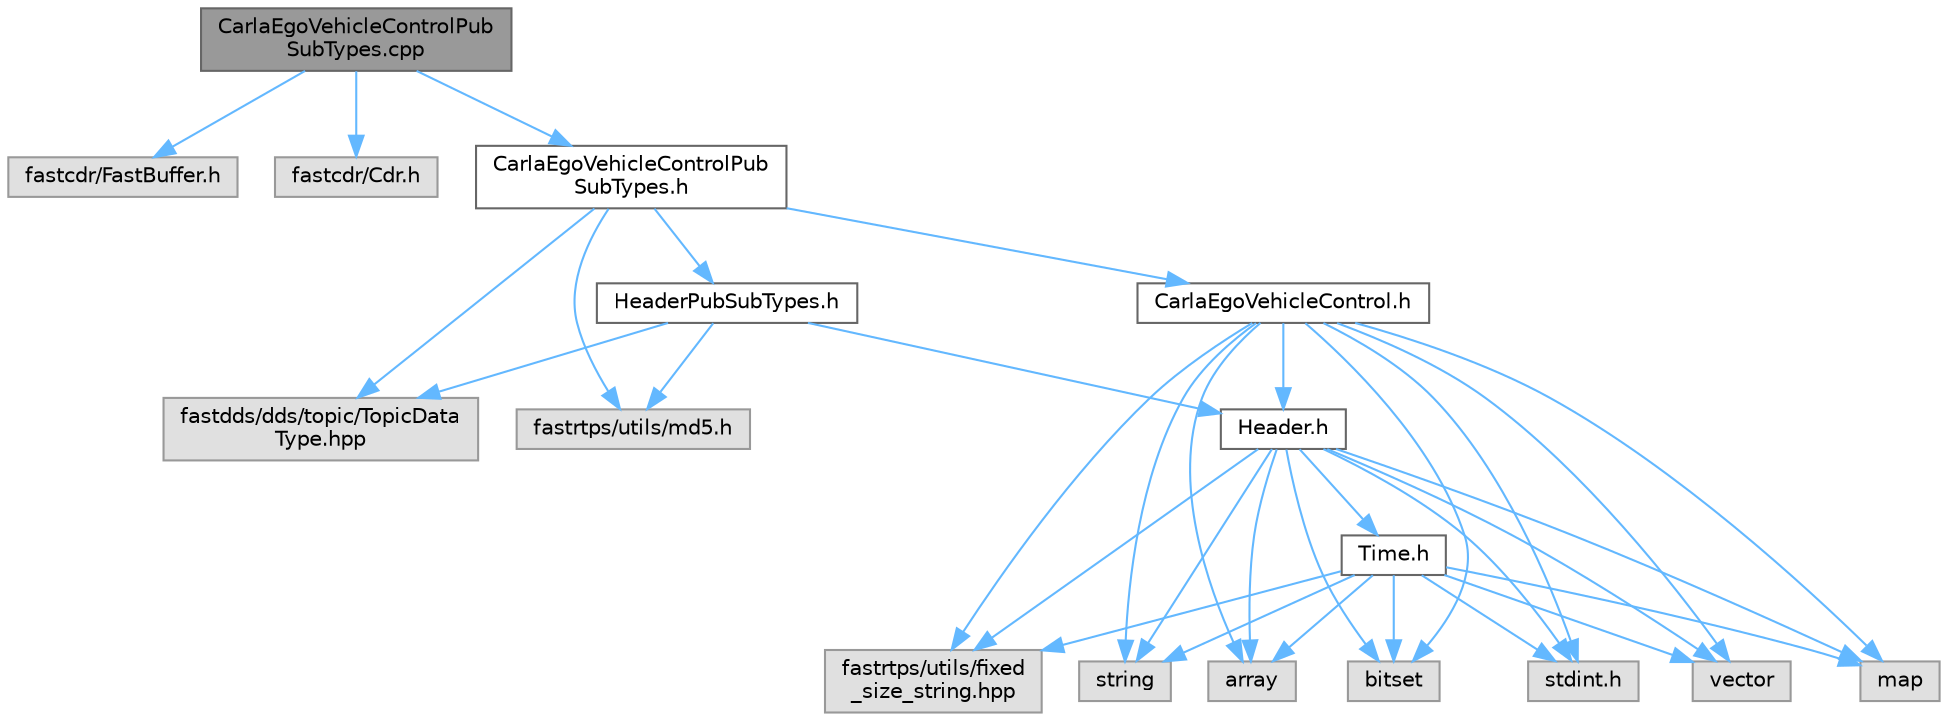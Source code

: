 digraph "CarlaEgoVehicleControlPubSubTypes.cpp"
{
 // INTERACTIVE_SVG=YES
 // LATEX_PDF_SIZE
  bgcolor="transparent";
  edge [fontname=Helvetica,fontsize=10,labelfontname=Helvetica,labelfontsize=10];
  node [fontname=Helvetica,fontsize=10,shape=box,height=0.2,width=0.4];
  Node1 [id="Node000001",label="CarlaEgoVehicleControlPub\lSubTypes.cpp",height=0.2,width=0.4,color="gray40", fillcolor="grey60", style="filled", fontcolor="black",tooltip=" "];
  Node1 -> Node2 [id="edge1_Node000001_Node000002",color="steelblue1",style="solid",tooltip=" "];
  Node2 [id="Node000002",label="fastcdr/FastBuffer.h",height=0.2,width=0.4,color="grey60", fillcolor="#E0E0E0", style="filled",tooltip=" "];
  Node1 -> Node3 [id="edge2_Node000001_Node000003",color="steelblue1",style="solid",tooltip=" "];
  Node3 [id="Node000003",label="fastcdr/Cdr.h",height=0.2,width=0.4,color="grey60", fillcolor="#E0E0E0", style="filled",tooltip=" "];
  Node1 -> Node4 [id="edge3_Node000001_Node000004",color="steelblue1",style="solid",tooltip=" "];
  Node4 [id="Node000004",label="CarlaEgoVehicleControlPub\lSubTypes.h",height=0.2,width=0.4,color="grey40", fillcolor="white", style="filled",URL="$d4/dfb/CarlaEgoVehicleControlPubSubTypes_8h.html",tooltip=" "];
  Node4 -> Node5 [id="edge4_Node000004_Node000005",color="steelblue1",style="solid",tooltip=" "];
  Node5 [id="Node000005",label="fastdds/dds/topic/TopicData\lType.hpp",height=0.2,width=0.4,color="grey60", fillcolor="#E0E0E0", style="filled",tooltip=" "];
  Node4 -> Node6 [id="edge5_Node000004_Node000006",color="steelblue1",style="solid",tooltip=" "];
  Node6 [id="Node000006",label="fastrtps/utils/md5.h",height=0.2,width=0.4,color="grey60", fillcolor="#E0E0E0", style="filled",tooltip=" "];
  Node4 -> Node7 [id="edge6_Node000004_Node000007",color="steelblue1",style="solid",tooltip=" "];
  Node7 [id="Node000007",label="CarlaEgoVehicleControl.h",height=0.2,width=0.4,color="grey40", fillcolor="white", style="filled",URL="$d0/de0/CarlaEgoVehicleControl_8h.html",tooltip=" "];
  Node7 -> Node8 [id="edge7_Node000007_Node000008",color="steelblue1",style="solid",tooltip=" "];
  Node8 [id="Node000008",label="Header.h",height=0.2,width=0.4,color="grey40", fillcolor="white", style="filled",URL="$d3/d6a/Header_8h.html",tooltip=" "];
  Node8 -> Node9 [id="edge8_Node000008_Node000009",color="steelblue1",style="solid",tooltip=" "];
  Node9 [id="Node000009",label="Time.h",height=0.2,width=0.4,color="grey40", fillcolor="white", style="filled",URL="$d9/d3d/ros2_2types_2Time_8h.html",tooltip=" "];
  Node9 -> Node10 [id="edge9_Node000009_Node000010",color="steelblue1",style="solid",tooltip=" "];
  Node10 [id="Node000010",label="fastrtps/utils/fixed\l_size_string.hpp",height=0.2,width=0.4,color="grey60", fillcolor="#E0E0E0", style="filled",tooltip=" "];
  Node9 -> Node11 [id="edge10_Node000009_Node000011",color="steelblue1",style="solid",tooltip=" "];
  Node11 [id="Node000011",label="stdint.h",height=0.2,width=0.4,color="grey60", fillcolor="#E0E0E0", style="filled",tooltip=" "];
  Node9 -> Node12 [id="edge11_Node000009_Node000012",color="steelblue1",style="solid",tooltip=" "];
  Node12 [id="Node000012",label="array",height=0.2,width=0.4,color="grey60", fillcolor="#E0E0E0", style="filled",tooltip=" "];
  Node9 -> Node13 [id="edge12_Node000009_Node000013",color="steelblue1",style="solid",tooltip=" "];
  Node13 [id="Node000013",label="string",height=0.2,width=0.4,color="grey60", fillcolor="#E0E0E0", style="filled",tooltip=" "];
  Node9 -> Node14 [id="edge13_Node000009_Node000014",color="steelblue1",style="solid",tooltip=" "];
  Node14 [id="Node000014",label="vector",height=0.2,width=0.4,color="grey60", fillcolor="#E0E0E0", style="filled",tooltip=" "];
  Node9 -> Node15 [id="edge14_Node000009_Node000015",color="steelblue1",style="solid",tooltip=" "];
  Node15 [id="Node000015",label="map",height=0.2,width=0.4,color="grey60", fillcolor="#E0E0E0", style="filled",tooltip=" "];
  Node9 -> Node16 [id="edge15_Node000009_Node000016",color="steelblue1",style="solid",tooltip=" "];
  Node16 [id="Node000016",label="bitset",height=0.2,width=0.4,color="grey60", fillcolor="#E0E0E0", style="filled",tooltip=" "];
  Node8 -> Node10 [id="edge16_Node000008_Node000010",color="steelblue1",style="solid",tooltip=" "];
  Node8 -> Node11 [id="edge17_Node000008_Node000011",color="steelblue1",style="solid",tooltip=" "];
  Node8 -> Node12 [id="edge18_Node000008_Node000012",color="steelblue1",style="solid",tooltip=" "];
  Node8 -> Node13 [id="edge19_Node000008_Node000013",color="steelblue1",style="solid",tooltip=" "];
  Node8 -> Node14 [id="edge20_Node000008_Node000014",color="steelblue1",style="solid",tooltip=" "];
  Node8 -> Node15 [id="edge21_Node000008_Node000015",color="steelblue1",style="solid",tooltip=" "];
  Node8 -> Node16 [id="edge22_Node000008_Node000016",color="steelblue1",style="solid",tooltip=" "];
  Node7 -> Node10 [id="edge23_Node000007_Node000010",color="steelblue1",style="solid",tooltip=" "];
  Node7 -> Node11 [id="edge24_Node000007_Node000011",color="steelblue1",style="solid",tooltip=" "];
  Node7 -> Node12 [id="edge25_Node000007_Node000012",color="steelblue1",style="solid",tooltip=" "];
  Node7 -> Node13 [id="edge26_Node000007_Node000013",color="steelblue1",style="solid",tooltip=" "];
  Node7 -> Node14 [id="edge27_Node000007_Node000014",color="steelblue1",style="solid",tooltip=" "];
  Node7 -> Node15 [id="edge28_Node000007_Node000015",color="steelblue1",style="solid",tooltip=" "];
  Node7 -> Node16 [id="edge29_Node000007_Node000016",color="steelblue1",style="solid",tooltip=" "];
  Node4 -> Node17 [id="edge30_Node000004_Node000017",color="steelblue1",style="solid",tooltip=" "];
  Node17 [id="Node000017",label="HeaderPubSubTypes.h",height=0.2,width=0.4,color="grey40", fillcolor="white", style="filled",URL="$d0/dda/HeaderPubSubTypes_8h.html",tooltip=" "];
  Node17 -> Node5 [id="edge31_Node000017_Node000005",color="steelblue1",style="solid",tooltip=" "];
  Node17 -> Node6 [id="edge32_Node000017_Node000006",color="steelblue1",style="solid",tooltip=" "];
  Node17 -> Node8 [id="edge33_Node000017_Node000008",color="steelblue1",style="solid",tooltip=" "];
}
